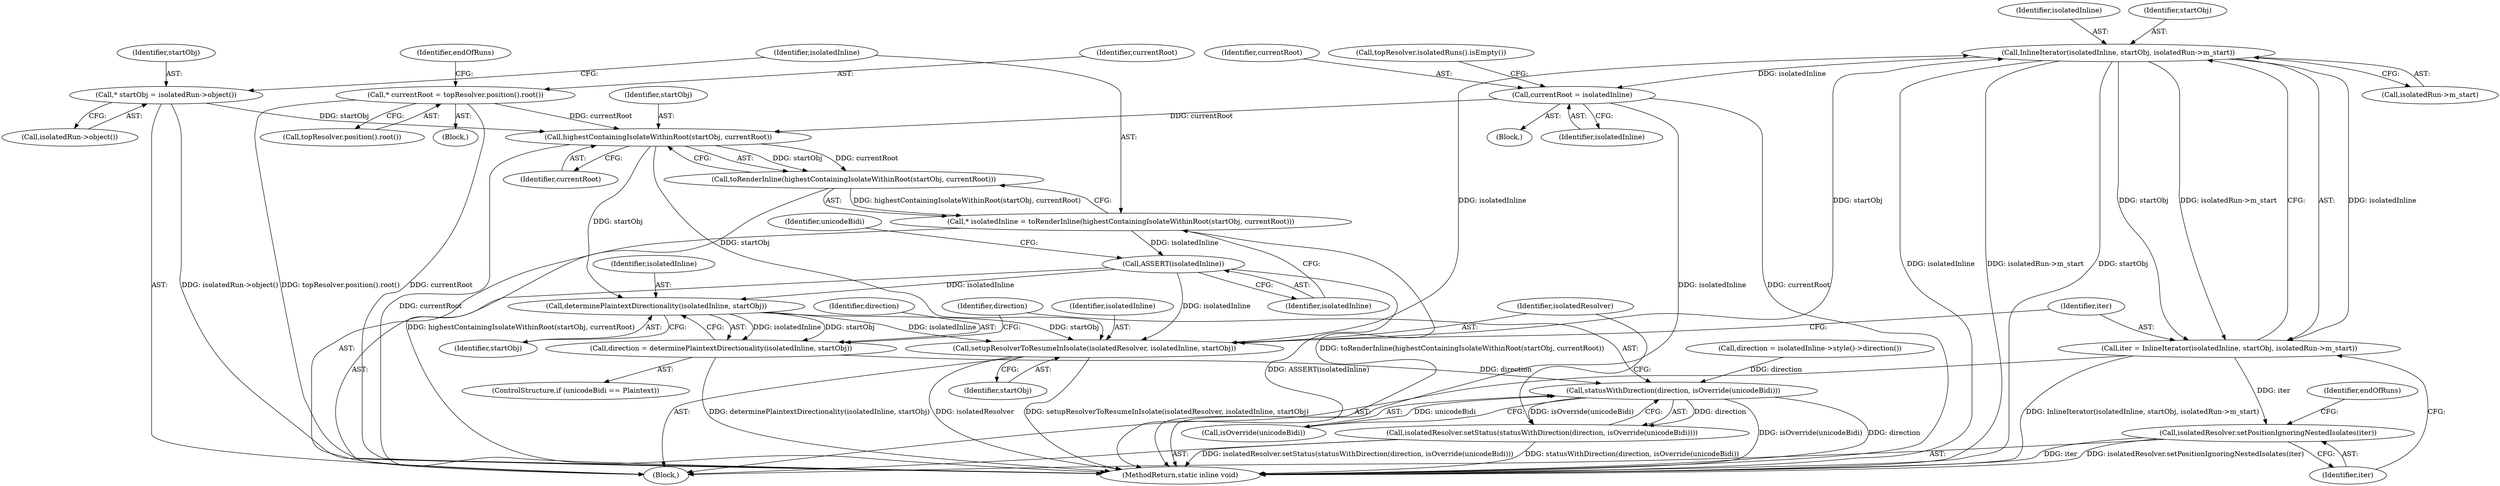 digraph "0_Chrome_248a92c21c20c14b5983680c50e1d8b73fc79a2f@pointer" {
"1000190" [label="(Call,InlineIterator(isolatedInline, startObj, isolatedRun->m_start))"];
"1000183" [label="(Call,setupResolverToResumeInIsolate(isolatedResolver, isolatedInline, startObj))"];
"1000162" [label="(Call,determinePlaintextDirectionality(isolatedInline, startObj))"];
"1000145" [label="(Call,ASSERT(isolatedInline))"];
"1000139" [label="(Call,* isolatedInline = toRenderInline(highestContainingIsolateWithinRoot(startObj, currentRoot)))"];
"1000141" [label="(Call,toRenderInline(highestContainingIsolateWithinRoot(startObj, currentRoot)))"];
"1000142" [label="(Call,highestContainingIsolateWithinRoot(startObj, currentRoot))"];
"1000135" [label="(Call,* startObj = isolatedRun->object())"];
"1000214" [label="(Call,currentRoot = isolatedInline)"];
"1000190" [label="(Call,InlineIterator(isolatedInline, startObj, isolatedRun->m_start))"];
"1000118" [label="(Call,* currentRoot = topResolver.position().root())"];
"1000188" [label="(Call,iter = InlineIterator(isolatedInline, startObj, isolatedRun->m_start))"];
"1000196" [label="(Call,isolatedResolver.setPositionIgnoringNestedIsolates(iter))"];
"1000160" [label="(Call,direction = determinePlaintextDirectionality(isolatedInline, startObj))"];
"1000179" [label="(Call,statusWithDirection(direction, isOverride(unicodeBidi)))"];
"1000178" [label="(Call,isolatedResolver.setStatus(statusWithDirection(direction, isOverride(unicodeBidi))))"];
"1000214" [label="(Call,currentRoot = isolatedInline)"];
"1000193" [label="(Call,isolatedRun->m_start)"];
"1000199" [label="(Identifier,endOfRuns)"];
"1000142" [label="(Call,highestContainingIsolateWithinRoot(startObj, currentRoot))"];
"1000217" [label="(MethodReturn,static inline void)"];
"1000118" [label="(Call,* currentRoot = topResolver.position().root())"];
"1000183" [label="(Call,setupResolverToResumeInIsolate(isolatedResolver, isolatedInline, startObj))"];
"1000175" [label="(Call,direction = isolatedInline->style()->direction())"];
"1000139" [label="(Call,* isolatedInline = toRenderInline(highestContainingIsolateWithinRoot(startObj, currentRoot)))"];
"1000161" [label="(Identifier,direction)"];
"1000119" [label="(Identifier,currentRoot)"];
"1000163" [label="(Identifier,isolatedInline)"];
"1000216" [label="(Identifier,isolatedInline)"];
"1000160" [label="(Call,direction = determinePlaintextDirectionality(isolatedInline, startObj))"];
"1000106" [label="(Block,)"];
"1000162" [label="(Call,determinePlaintextDirectionality(isolatedInline, startObj))"];
"1000120" [label="(Call,topResolver.position().root())"];
"1000156" [label="(ControlStructure,if (unicodeBidi == Plaintext))"];
"1000143" [label="(Identifier,startObj)"];
"1000180" [label="(Identifier,direction)"];
"1000210" [label="(Block,)"];
"1000122" [label="(Identifier,endOfRuns)"];
"1000144" [label="(Identifier,currentRoot)"];
"1000189" [label="(Identifier,iter)"];
"1000186" [label="(Identifier,startObj)"];
"1000185" [label="(Identifier,isolatedInline)"];
"1000141" [label="(Call,toRenderInline(highestContainingIsolateWithinRoot(startObj, currentRoot)))"];
"1000150" [label="(Identifier,unicodeBidi)"];
"1000215" [label="(Identifier,currentRoot)"];
"1000135" [label="(Call,* startObj = isolatedRun->object())"];
"1000181" [label="(Call,isOverride(unicodeBidi))"];
"1000128" [label="(Block,)"];
"1000136" [label="(Identifier,startObj)"];
"1000184" [label="(Identifier,isolatedResolver)"];
"1000191" [label="(Identifier,isolatedInline)"];
"1000188" [label="(Call,iter = InlineIterator(isolatedInline, startObj, isolatedRun->m_start))"];
"1000192" [label="(Identifier,startObj)"];
"1000196" [label="(Call,isolatedResolver.setPositionIgnoringNestedIsolates(iter))"];
"1000190" [label="(Call,InlineIterator(isolatedInline, startObj, isolatedRun->m_start))"];
"1000178" [label="(Call,isolatedResolver.setStatus(statusWithDirection(direction, isOverride(unicodeBidi))))"];
"1000164" [label="(Identifier,startObj)"];
"1000127" [label="(Call,topResolver.isolatedRuns().isEmpty())"];
"1000197" [label="(Identifier,iter)"];
"1000137" [label="(Call,isolatedRun->object())"];
"1000179" [label="(Call,statusWithDirection(direction, isOverride(unicodeBidi)))"];
"1000146" [label="(Identifier,isolatedInline)"];
"1000140" [label="(Identifier,isolatedInline)"];
"1000145" [label="(Call,ASSERT(isolatedInline))"];
"1000190" -> "1000188"  [label="AST: "];
"1000190" -> "1000193"  [label="CFG: "];
"1000191" -> "1000190"  [label="AST: "];
"1000192" -> "1000190"  [label="AST: "];
"1000193" -> "1000190"  [label="AST: "];
"1000188" -> "1000190"  [label="CFG: "];
"1000190" -> "1000217"  [label="DDG: isolatedInline"];
"1000190" -> "1000217"  [label="DDG: isolatedRun->m_start"];
"1000190" -> "1000217"  [label="DDG: startObj"];
"1000190" -> "1000188"  [label="DDG: isolatedInline"];
"1000190" -> "1000188"  [label="DDG: startObj"];
"1000190" -> "1000188"  [label="DDG: isolatedRun->m_start"];
"1000183" -> "1000190"  [label="DDG: isolatedInline"];
"1000183" -> "1000190"  [label="DDG: startObj"];
"1000190" -> "1000214"  [label="DDG: isolatedInline"];
"1000183" -> "1000128"  [label="AST: "];
"1000183" -> "1000186"  [label="CFG: "];
"1000184" -> "1000183"  [label="AST: "];
"1000185" -> "1000183"  [label="AST: "];
"1000186" -> "1000183"  [label="AST: "];
"1000189" -> "1000183"  [label="CFG: "];
"1000183" -> "1000217"  [label="DDG: isolatedResolver"];
"1000183" -> "1000217"  [label="DDG: setupResolverToResumeInIsolate(isolatedResolver, isolatedInline, startObj)"];
"1000162" -> "1000183"  [label="DDG: isolatedInline"];
"1000162" -> "1000183"  [label="DDG: startObj"];
"1000145" -> "1000183"  [label="DDG: isolatedInline"];
"1000142" -> "1000183"  [label="DDG: startObj"];
"1000162" -> "1000160"  [label="AST: "];
"1000162" -> "1000164"  [label="CFG: "];
"1000163" -> "1000162"  [label="AST: "];
"1000164" -> "1000162"  [label="AST: "];
"1000160" -> "1000162"  [label="CFG: "];
"1000162" -> "1000160"  [label="DDG: isolatedInline"];
"1000162" -> "1000160"  [label="DDG: startObj"];
"1000145" -> "1000162"  [label="DDG: isolatedInline"];
"1000142" -> "1000162"  [label="DDG: startObj"];
"1000145" -> "1000128"  [label="AST: "];
"1000145" -> "1000146"  [label="CFG: "];
"1000146" -> "1000145"  [label="AST: "];
"1000150" -> "1000145"  [label="CFG: "];
"1000145" -> "1000217"  [label="DDG: ASSERT(isolatedInline)"];
"1000139" -> "1000145"  [label="DDG: isolatedInline"];
"1000139" -> "1000128"  [label="AST: "];
"1000139" -> "1000141"  [label="CFG: "];
"1000140" -> "1000139"  [label="AST: "];
"1000141" -> "1000139"  [label="AST: "];
"1000146" -> "1000139"  [label="CFG: "];
"1000139" -> "1000217"  [label="DDG: toRenderInline(highestContainingIsolateWithinRoot(startObj, currentRoot))"];
"1000141" -> "1000139"  [label="DDG: highestContainingIsolateWithinRoot(startObj, currentRoot)"];
"1000141" -> "1000142"  [label="CFG: "];
"1000142" -> "1000141"  [label="AST: "];
"1000141" -> "1000217"  [label="DDG: highestContainingIsolateWithinRoot(startObj, currentRoot)"];
"1000142" -> "1000141"  [label="DDG: startObj"];
"1000142" -> "1000141"  [label="DDG: currentRoot"];
"1000142" -> "1000144"  [label="CFG: "];
"1000143" -> "1000142"  [label="AST: "];
"1000144" -> "1000142"  [label="AST: "];
"1000142" -> "1000217"  [label="DDG: currentRoot"];
"1000135" -> "1000142"  [label="DDG: startObj"];
"1000214" -> "1000142"  [label="DDG: currentRoot"];
"1000118" -> "1000142"  [label="DDG: currentRoot"];
"1000135" -> "1000128"  [label="AST: "];
"1000135" -> "1000137"  [label="CFG: "];
"1000136" -> "1000135"  [label="AST: "];
"1000137" -> "1000135"  [label="AST: "];
"1000140" -> "1000135"  [label="CFG: "];
"1000135" -> "1000217"  [label="DDG: isolatedRun->object()"];
"1000214" -> "1000210"  [label="AST: "];
"1000214" -> "1000216"  [label="CFG: "];
"1000215" -> "1000214"  [label="AST: "];
"1000216" -> "1000214"  [label="AST: "];
"1000127" -> "1000214"  [label="CFG: "];
"1000214" -> "1000217"  [label="DDG: isolatedInline"];
"1000214" -> "1000217"  [label="DDG: currentRoot"];
"1000118" -> "1000106"  [label="AST: "];
"1000118" -> "1000120"  [label="CFG: "];
"1000119" -> "1000118"  [label="AST: "];
"1000120" -> "1000118"  [label="AST: "];
"1000122" -> "1000118"  [label="CFG: "];
"1000118" -> "1000217"  [label="DDG: topResolver.position().root()"];
"1000118" -> "1000217"  [label="DDG: currentRoot"];
"1000188" -> "1000128"  [label="AST: "];
"1000189" -> "1000188"  [label="AST: "];
"1000197" -> "1000188"  [label="CFG: "];
"1000188" -> "1000217"  [label="DDG: InlineIterator(isolatedInline, startObj, isolatedRun->m_start)"];
"1000188" -> "1000196"  [label="DDG: iter"];
"1000196" -> "1000128"  [label="AST: "];
"1000196" -> "1000197"  [label="CFG: "];
"1000197" -> "1000196"  [label="AST: "];
"1000199" -> "1000196"  [label="CFG: "];
"1000196" -> "1000217"  [label="DDG: iter"];
"1000196" -> "1000217"  [label="DDG: isolatedResolver.setPositionIgnoringNestedIsolates(iter)"];
"1000160" -> "1000156"  [label="AST: "];
"1000161" -> "1000160"  [label="AST: "];
"1000180" -> "1000160"  [label="CFG: "];
"1000160" -> "1000217"  [label="DDG: determinePlaintextDirectionality(isolatedInline, startObj)"];
"1000160" -> "1000179"  [label="DDG: direction"];
"1000179" -> "1000178"  [label="AST: "];
"1000179" -> "1000181"  [label="CFG: "];
"1000180" -> "1000179"  [label="AST: "];
"1000181" -> "1000179"  [label="AST: "];
"1000178" -> "1000179"  [label="CFG: "];
"1000179" -> "1000217"  [label="DDG: isOverride(unicodeBidi)"];
"1000179" -> "1000217"  [label="DDG: direction"];
"1000179" -> "1000178"  [label="DDG: direction"];
"1000179" -> "1000178"  [label="DDG: isOverride(unicodeBidi)"];
"1000175" -> "1000179"  [label="DDG: direction"];
"1000181" -> "1000179"  [label="DDG: unicodeBidi"];
"1000178" -> "1000128"  [label="AST: "];
"1000184" -> "1000178"  [label="CFG: "];
"1000178" -> "1000217"  [label="DDG: isolatedResolver.setStatus(statusWithDirection(direction, isOverride(unicodeBidi)))"];
"1000178" -> "1000217"  [label="DDG: statusWithDirection(direction, isOverride(unicodeBidi))"];
}
